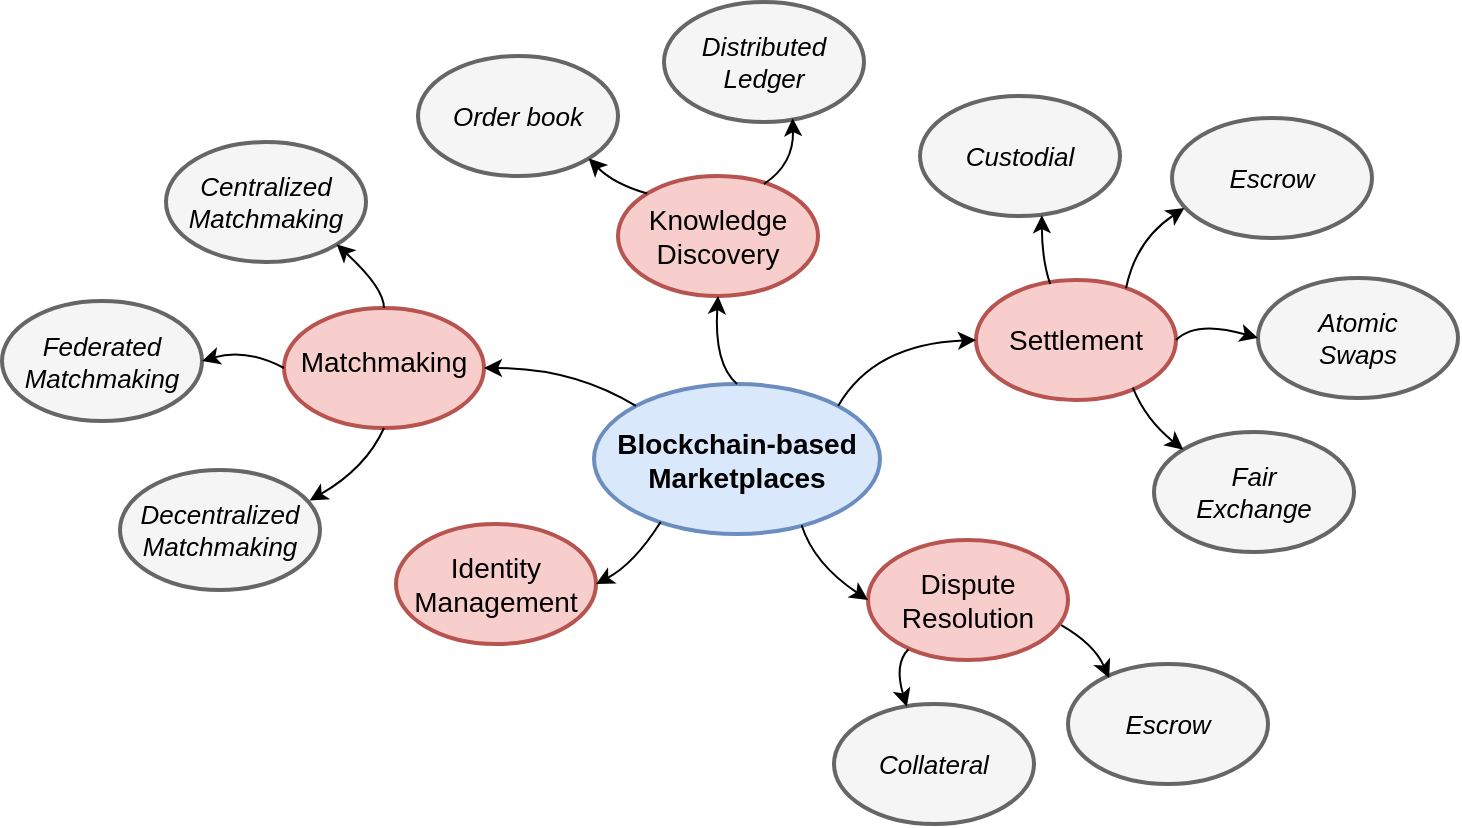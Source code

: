 <mxfile version="13.5.5" type="device"><diagram id="Nb0UJic_zVMFBNj9JYfU" name="Page-1"><mxGraphModel dx="1362" dy="859" grid="1" gridSize="10" guides="1" tooltips="1" connect="1" arrows="1" fold="1" page="1" pageScale="1" pageWidth="827" pageHeight="1169" math="0" shadow="0"><root><mxCell id="0"/><mxCell id="1" parent="0"/><mxCell id="RnnyNMMiugjP9PfToUdR-1" value="Blockchain-based&lt;br style=&quot;font-size: 14px&quot;&gt;Marketplaces" style="ellipse;whiteSpace=wrap;html=1;strokeWidth=2;fillColor=#dae8fc;strokeColor=#6c8ebf;fontStyle=1;fontSize=14;" parent="1" vertex="1"><mxGeometry x="420" y="260" width="143" height="75" as="geometry"/></mxCell><mxCell id="RnnyNMMiugjP9PfToUdR-2" value="Matchmaking" style="ellipse;whiteSpace=wrap;html=1;strokeWidth=2;fontStyle=0;fillColor=#f8cecc;strokeColor=#b85450;fontSize=14;spacingTop=-7;" parent="1" vertex="1"><mxGeometry x="265" y="222" width="100" height="60" as="geometry"/></mxCell><mxCell id="RnnyNMMiugjP9PfToUdR-9" value="Identity&lt;br&gt;Management" style="ellipse;whiteSpace=wrap;html=1;strokeWidth=2;fontStyle=0;fillColor=#f8cecc;strokeColor=#b85450;fontSize=14;" parent="1" vertex="1"><mxGeometry x="321" y="330" width="100" height="60" as="geometry"/></mxCell><mxCell id="RnnyNMMiugjP9PfToUdR-10" value="Settlement" style="ellipse;whiteSpace=wrap;html=1;strokeWidth=2;fontStyle=0;fillColor=#f8cecc;strokeColor=#b85450;fontSize=14;" parent="1" vertex="1"><mxGeometry x="611" y="208" width="100" height="60" as="geometry"/></mxCell><mxCell id="RnnyNMMiugjP9PfToUdR-11" value="Dispute&lt;br style=&quot;font-size: 14px;&quot;&gt;Resolution" style="ellipse;whiteSpace=wrap;html=1;strokeWidth=2;fontStyle=0;fillColor=#f8cecc;strokeColor=#b85450;fontSize=14;" parent="1" vertex="1"><mxGeometry x="557" y="338" width="100" height="60" as="geometry"/></mxCell><mxCell id="RnnyNMMiugjP9PfToUdR-12" value="Decentralized&lt;br style=&quot;font-size: 13px;&quot;&gt;Matchmaking" style="ellipse;whiteSpace=wrap;html=1;strokeWidth=2;fontStyle=2;fillColor=#f5f5f5;strokeColor=#666666;fontColor=#000000;fontSize=13;" parent="1" vertex="1"><mxGeometry x="183" y="303" width="100" height="60" as="geometry"/></mxCell><mxCell id="RnnyNMMiugjP9PfToUdR-13" value="Federated&lt;br style=&quot;font-size: 13px;&quot;&gt;Matchmaking" style="ellipse;whiteSpace=wrap;html=1;strokeWidth=2;fontStyle=2;fillColor=#f5f5f5;strokeColor=#666666;fontColor=#000000;fontSize=13;" parent="1" vertex="1"><mxGeometry x="124" y="218.5" width="100" height="60" as="geometry"/></mxCell><mxCell id="RnnyNMMiugjP9PfToUdR-14" value="Centralized&lt;br style=&quot;font-size: 13px;&quot;&gt;Matchmaking" style="ellipse;whiteSpace=wrap;html=1;strokeWidth=2;fontStyle=2;fillColor=#f5f5f5;strokeColor=#666666;fontColor=#000000;fontSize=13;" parent="1" vertex="1"><mxGeometry x="206" y="139" width="100" height="60" as="geometry"/></mxCell><mxCell id="RnnyNMMiugjP9PfToUdR-18" value="Atomic&lt;br style=&quot;font-size: 13px;&quot;&gt;Swaps" style="ellipse;whiteSpace=wrap;html=1;strokeWidth=2;fontStyle=2;fillColor=#f5f5f5;strokeColor=#666666;fontColor=#000000;fontSize=13;" parent="1" vertex="1"><mxGeometry x="752" y="207" width="100" height="60" as="geometry"/></mxCell><mxCell id="RnnyNMMiugjP9PfToUdR-19" value="Fair&lt;br style=&quot;font-size: 13px;&quot;&gt;Exchange" style="ellipse;whiteSpace=wrap;html=1;strokeWidth=2;fontStyle=2;fillColor=#f5f5f5;strokeColor=#666666;fontColor=#000000;fontSize=13;" parent="1" vertex="1"><mxGeometry x="700" y="284" width="100" height="60" as="geometry"/></mxCell><mxCell id="RnnyNMMiugjP9PfToUdR-22" value="Custodial" style="ellipse;whiteSpace=wrap;html=1;strokeWidth=2;fontStyle=2;fillColor=#f5f5f5;strokeColor=#666666;fontColor=#000000;fontSize=13;" parent="1" vertex="1"><mxGeometry x="583" y="116" width="100" height="60" as="geometry"/></mxCell><mxCell id="RnnyNMMiugjP9PfToUdR-23" value="Escrow" style="ellipse;whiteSpace=wrap;html=1;strokeWidth=2;fontStyle=2;fillColor=#f5f5f5;strokeColor=#666666;fontColor=#000000;fontSize=13;" parent="1" vertex="1"><mxGeometry x="709" y="127" width="100" height="60" as="geometry"/></mxCell><mxCell id="jwWOGtlvmaFQUedcoXoC-1" value="" style="endArrow=classic;html=1;fontSize=13;entryX=1;entryY=0.5;entryDx=0;entryDy=0;strokeWidth=1;curved=1;exitX=0;exitY=0;exitDx=0;exitDy=0;" parent="1" source="RnnyNMMiugjP9PfToUdR-1" target="RnnyNMMiugjP9PfToUdR-2" edge="1"><mxGeometry width="50" height="50" relative="1" as="geometry"><mxPoint x="450" y="230" as="sourcePoint"/><mxPoint x="450" y="220" as="targetPoint"/><Array as="points"><mxPoint x="410" y="252"/></Array></mxGeometry></mxCell><mxCell id="jwWOGtlvmaFQUedcoXoC-2" value="" style="endArrow=classic;html=1;strokeWidth=1;fontSize=13;exitX=1;exitY=0;exitDx=0;exitDy=0;entryX=0;entryY=0.5;entryDx=0;entryDy=0;curved=1;" parent="1" source="RnnyNMMiugjP9PfToUdR-1" target="RnnyNMMiugjP9PfToUdR-10" edge="1"><mxGeometry width="50" height="50" relative="1" as="geometry"><mxPoint x="570" y="330" as="sourcePoint"/><mxPoint x="620" y="280" as="targetPoint"/><Array as="points"><mxPoint x="560" y="240"/></Array></mxGeometry></mxCell><mxCell id="jwWOGtlvmaFQUedcoXoC-3" value="" style="endArrow=classic;html=1;strokeWidth=1;fontSize=13;exitX=0.233;exitY=0.92;exitDx=0;exitDy=0;entryX=1;entryY=0.5;entryDx=0;entryDy=0;curved=1;exitPerimeter=0;" parent="1" source="RnnyNMMiugjP9PfToUdR-1" target="RnnyNMMiugjP9PfToUdR-9" edge="1"><mxGeometry width="50" height="50" relative="1" as="geometry"><mxPoint x="440" y="460" as="sourcePoint"/><mxPoint x="490" y="410" as="targetPoint"/><Array as="points"><mxPoint x="440" y="350"/></Array></mxGeometry></mxCell><mxCell id="jwWOGtlvmaFQUedcoXoC-4" value="" style="endArrow=classic;html=1;strokeWidth=1;fontSize=13;entryX=0;entryY=0.5;entryDx=0;entryDy=0;curved=1;exitX=0.726;exitY=0.942;exitDx=0;exitDy=0;exitPerimeter=0;" parent="1" source="RnnyNMMiugjP9PfToUdR-1" target="RnnyNMMiugjP9PfToUdR-11" edge="1"><mxGeometry width="50" height="50" relative="1" as="geometry"><mxPoint x="500" y="360" as="sourcePoint"/><mxPoint x="600" y="460" as="targetPoint"/><Array as="points"><mxPoint x="530" y="350"/></Array></mxGeometry></mxCell><mxCell id="jwWOGtlvmaFQUedcoXoC-5" value="" style="endArrow=classic;html=1;strokeWidth=1;fontSize=13;exitX=0.371;exitY=0.034;exitDx=0;exitDy=0;entryX=0.609;entryY=0.993;entryDx=0;entryDy=0;curved=1;exitPerimeter=0;entryPerimeter=0;" parent="1" source="RnnyNMMiugjP9PfToUdR-10" target="RnnyNMMiugjP9PfToUdR-22" edge="1"><mxGeometry width="50" height="50" relative="1" as="geometry"><mxPoint x="471" y="158" as="sourcePoint"/><mxPoint x="521" y="108" as="targetPoint"/><Array as="points"><mxPoint x="644" y="198"/></Array></mxGeometry></mxCell><mxCell id="jwWOGtlvmaFQUedcoXoC-6" value="" style="endArrow=classic;html=1;strokeWidth=1;fontSize=13;exitX=0.75;exitY=0.069;exitDx=0;exitDy=0;entryX=0.062;entryY=0.751;entryDx=0;entryDy=0;curved=1;exitPerimeter=0;entryPerimeter=0;" parent="1" source="RnnyNMMiugjP9PfToUdR-10" target="RnnyNMMiugjP9PfToUdR-23" edge="1"><mxGeometry width="50" height="50" relative="1" as="geometry"><mxPoint x="521" y="138" as="sourcePoint"/><mxPoint x="571" y="88" as="targetPoint"/><Array as="points"><mxPoint x="691" y="188"/></Array></mxGeometry></mxCell><mxCell id="jwWOGtlvmaFQUedcoXoC-7" value="" style="endArrow=classic;html=1;strokeWidth=1;fontSize=13;entryX=0;entryY=0.5;entryDx=0;entryDy=0;exitX=1;exitY=0.5;exitDx=0;exitDy=0;curved=1;" parent="1" source="RnnyNMMiugjP9PfToUdR-10" target="RnnyNMMiugjP9PfToUdR-18" edge="1"><mxGeometry width="50" height="50" relative="1" as="geometry"><mxPoint x="481" y="118" as="sourcePoint"/><mxPoint x="531" y="68" as="targetPoint"/><Array as="points"><mxPoint x="721" y="228"/></Array></mxGeometry></mxCell><mxCell id="jwWOGtlvmaFQUedcoXoC-8" value="" style="endArrow=classic;html=1;strokeWidth=1;fontSize=13;exitX=0.784;exitY=0.897;exitDx=0;exitDy=0;entryX=0;entryY=0;entryDx=0;entryDy=0;curved=1;exitPerimeter=0;" parent="1" source="RnnyNMMiugjP9PfToUdR-10" target="RnnyNMMiugjP9PfToUdR-19" edge="1"><mxGeometry width="50" height="50" relative="1" as="geometry"><mxPoint x="751" y="418" as="sourcePoint"/><mxPoint x="801" y="368" as="targetPoint"/><Array as="points"><mxPoint x="696" y="278"/></Array></mxGeometry></mxCell><mxCell id="jwWOGtlvmaFQUedcoXoC-9" value="" style="endArrow=classic;html=1;strokeWidth=1;fontSize=13;entryX=1;entryY=1;entryDx=0;entryDy=0;exitX=0.5;exitY=0;exitDx=0;exitDy=0;curved=1;" parent="1" source="RnnyNMMiugjP9PfToUdR-2" target="RnnyNMMiugjP9PfToUdR-14" edge="1"><mxGeometry width="50" height="50" relative="1" as="geometry"><mxPoint x="376" y="212" as="sourcePoint"/><mxPoint x="426" y="162" as="targetPoint"/><Array as="points"><mxPoint x="315" y="212"/></Array></mxGeometry></mxCell><mxCell id="jwWOGtlvmaFQUedcoXoC-10" value="" style="endArrow=classic;html=1;strokeWidth=1;fontSize=13;exitX=0;exitY=0.5;exitDx=0;exitDy=0;entryX=1;entryY=0.5;entryDx=0;entryDy=0;curved=1;" parent="1" source="RnnyNMMiugjP9PfToUdR-2" target="RnnyNMMiugjP9PfToUdR-13" edge="1"><mxGeometry width="50" height="50" relative="1" as="geometry"><mxPoint x="116" y="382" as="sourcePoint"/><mxPoint x="166" y="332" as="targetPoint"/><Array as="points"><mxPoint x="246" y="242"/></Array></mxGeometry></mxCell><mxCell id="jwWOGtlvmaFQUedcoXoC-11" value="" style="endArrow=classic;html=1;strokeWidth=1;fontSize=13;exitX=0.5;exitY=1;exitDx=0;exitDy=0;entryX=0.948;entryY=0.255;entryDx=0;entryDy=0;curved=1;entryPerimeter=0;" parent="1" source="RnnyNMMiugjP9PfToUdR-2" target="RnnyNMMiugjP9PfToUdR-12" edge="1"><mxGeometry width="50" height="50" relative="1" as="geometry"><mxPoint x="146" y="432" as="sourcePoint"/><mxPoint x="196" y="382" as="targetPoint"/><Array as="points"><mxPoint x="306" y="302"/></Array></mxGeometry></mxCell><mxCell id="q30LQ6y2VLx8GU2Z-uhl-1" value="Knowledge&lt;br&gt;Discovery" style="ellipse;whiteSpace=wrap;html=1;strokeWidth=2;fontStyle=0;fillColor=#f8cecc;strokeColor=#b85450;fontSize=14;" parent="1" vertex="1"><mxGeometry x="432" y="156" width="100" height="60" as="geometry"/></mxCell><mxCell id="q30LQ6y2VLx8GU2Z-uhl-2" value="Order book" style="ellipse;whiteSpace=wrap;html=1;strokeWidth=2;fontStyle=2;fillColor=#f5f5f5;strokeColor=#666666;fontColor=#000000;fontSize=13;" parent="1" vertex="1"><mxGeometry x="332" y="96" width="100" height="60" as="geometry"/></mxCell><mxCell id="q30LQ6y2VLx8GU2Z-uhl-4" value="" style="endArrow=classic;html=1;strokeWidth=1;fontSize=13;entryX=0.5;entryY=1;entryDx=0;entryDy=0;curved=1;exitX=0.5;exitY=0;exitDx=0;exitDy=0;" parent="1" source="RnnyNMMiugjP9PfToUdR-1" target="q30LQ6y2VLx8GU2Z-uhl-1" edge="1"><mxGeometry width="50" height="50" relative="1" as="geometry"><mxPoint x="460" y="450" as="sourcePoint"/><mxPoint x="540" y="444.35" as="targetPoint"/><Array as="points"><mxPoint x="480" y="250"/></Array></mxGeometry></mxCell><mxCell id="q30LQ6y2VLx8GU2Z-uhl-5" value="Escrow" style="ellipse;whiteSpace=wrap;html=1;strokeWidth=2;fontStyle=2;fillColor=#f5f5f5;strokeColor=#666666;fontColor=#000000;fontSize=13;" parent="1" vertex="1"><mxGeometry x="657" y="400" width="100" height="60" as="geometry"/></mxCell><mxCell id="q30LQ6y2VLx8GU2Z-uhl-7" value="Collateral" style="ellipse;whiteSpace=wrap;html=1;strokeWidth=2;fontStyle=2;fillColor=#f5f5f5;strokeColor=#666666;fontColor=#000000;fontSize=13;" parent="1" vertex="1"><mxGeometry x="540" y="420" width="100" height="60" as="geometry"/></mxCell><mxCell id="q30LQ6y2VLx8GU2Z-uhl-9" value="" style="endArrow=classic;html=1;strokeWidth=1;fontSize=13;entryX=1;entryY=1;entryDx=0;entryDy=0;exitX=0;exitY=0;exitDx=0;exitDy=0;curved=1;" parent="1" source="q30LQ6y2VLx8GU2Z-uhl-1" target="q30LQ6y2VLx8GU2Z-uhl-2" edge="1"><mxGeometry width="50" height="50" relative="1" as="geometry"><mxPoint x="413.64" y="187.79" as="sourcePoint"/><mxPoint x="389.995" y="156.003" as="targetPoint"/><Array as="points"><mxPoint x="430" y="160"/></Array></mxGeometry></mxCell><mxCell id="q30LQ6y2VLx8GU2Z-uhl-12" value="" style="endArrow=classic;html=1;strokeWidth=1;fontSize=13;entryX=0.206;entryY=0.117;entryDx=0;entryDy=0;curved=1;exitX=0.966;exitY=0.71;exitDx=0;exitDy=0;exitPerimeter=0;entryPerimeter=0;" parent="1" source="RnnyNMMiugjP9PfToUdR-11" target="q30LQ6y2VLx8GU2Z-uhl-5" edge="1"><mxGeometry width="50" height="50" relative="1" as="geometry"><mxPoint x="672" y="380" as="sourcePoint"/><mxPoint x="723.59" y="398" as="targetPoint"/><Array as="points"><mxPoint x="670" y="390"/></Array></mxGeometry></mxCell><mxCell id="q30LQ6y2VLx8GU2Z-uhl-14" value="" style="endArrow=classic;html=1;strokeWidth=1;fontSize=13;entryX=0.364;entryY=0.023;entryDx=0;entryDy=0;curved=1;exitX=0.202;exitY=0.91;exitDx=0;exitDy=0;entryPerimeter=0;exitPerimeter=0;" parent="1" source="RnnyNMMiugjP9PfToUdR-11" target="q30LQ6y2VLx8GU2Z-uhl-7" edge="1"><mxGeometry width="50" height="50" relative="1" as="geometry"><mxPoint x="498.818" y="382.65" as="sourcePoint"/><mxPoint x="532" y="420" as="targetPoint"/><Array as="points"><mxPoint x="570" y="400"/></Array></mxGeometry></mxCell><mxCell id="3Jc474xoS27l9dwVg_Jt-1" value="Distributed&lt;br&gt;Ledger" style="ellipse;whiteSpace=wrap;html=1;strokeWidth=2;fontStyle=2;fillColor=#f5f5f5;strokeColor=#666666;fontColor=#000000;fontSize=13;" parent="1" vertex="1"><mxGeometry x="455" y="69" width="100" height="60" as="geometry"/></mxCell><mxCell id="3Jc474xoS27l9dwVg_Jt-2" value="" style="endArrow=classic;html=1;exitX=0.73;exitY=0.067;exitDx=0;exitDy=0;exitPerimeter=0;curved=1;entryX=0.643;entryY=0.968;entryDx=0;entryDy=0;entryPerimeter=0;" parent="1" source="q30LQ6y2VLx8GU2Z-uhl-1" target="3Jc474xoS27l9dwVg_Jt-1" edge="1"><mxGeometry width="50" height="50" relative="1" as="geometry"><mxPoint x="950" y="150" as="sourcePoint"/><mxPoint x="1000" y="100" as="targetPoint"/><Array as="points"><mxPoint x="520" y="150"/></Array></mxGeometry></mxCell></root></mxGraphModel></diagram></mxfile>